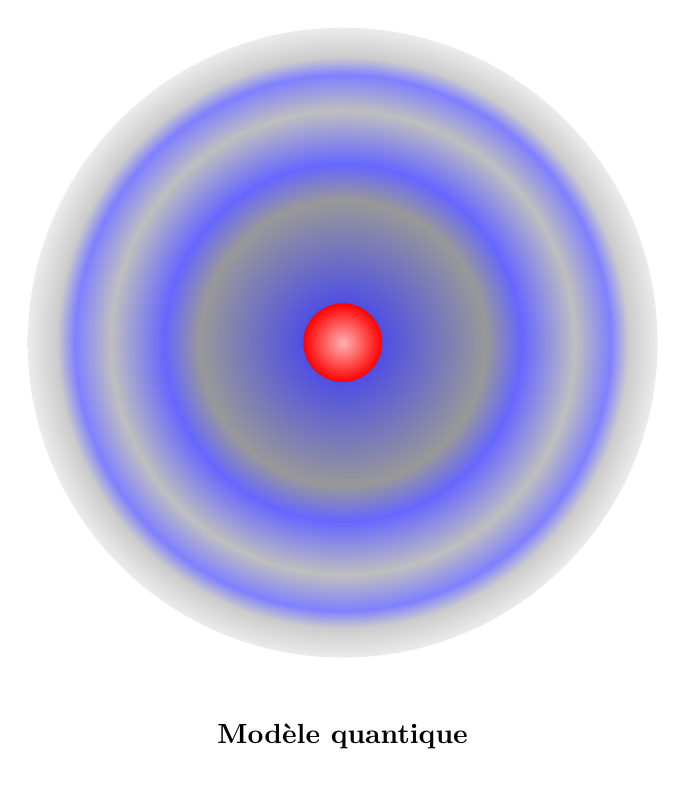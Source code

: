 ﻿\begin{tikzpicture}
\pgfdeclareradialshading{couches}{\pgfpointorigin}%
{color(0cm)=(blue!80);
color(.40cm)=(gray!80);
color(.50cm)=(blue!60);
color(.65cm)=(gray!50);
color(.75cm)=(blue!50);
color(.80cm)=(gray!40);
color(.90cm)=(gray!10)
}
  \begin{scope}
   % \clip (0,0) -- +(120:6) arc (120:60:6) --cycle;
    \shade[shading=couches] (0,0) circle (4);
  \end{scope}

%     \begin{scope}
%         \fill[red] (0,0) circle (0.5);
%         \clip (0,0) circle (0.5);
%         \shade[outer color=red, inner color=red!30] (-0.15,0.5) circle (0.7);
%     \end{scope}

\shade[outer color=red, inner color=red!30] (0,0) circle (0.5);
   \node at (0,-5) {\bf Modèle quantique};


 % \draw[thick, gray!50] (0,0) -- +(60:6) arc (60:120:6) --cycle;
\end{tikzpicture}